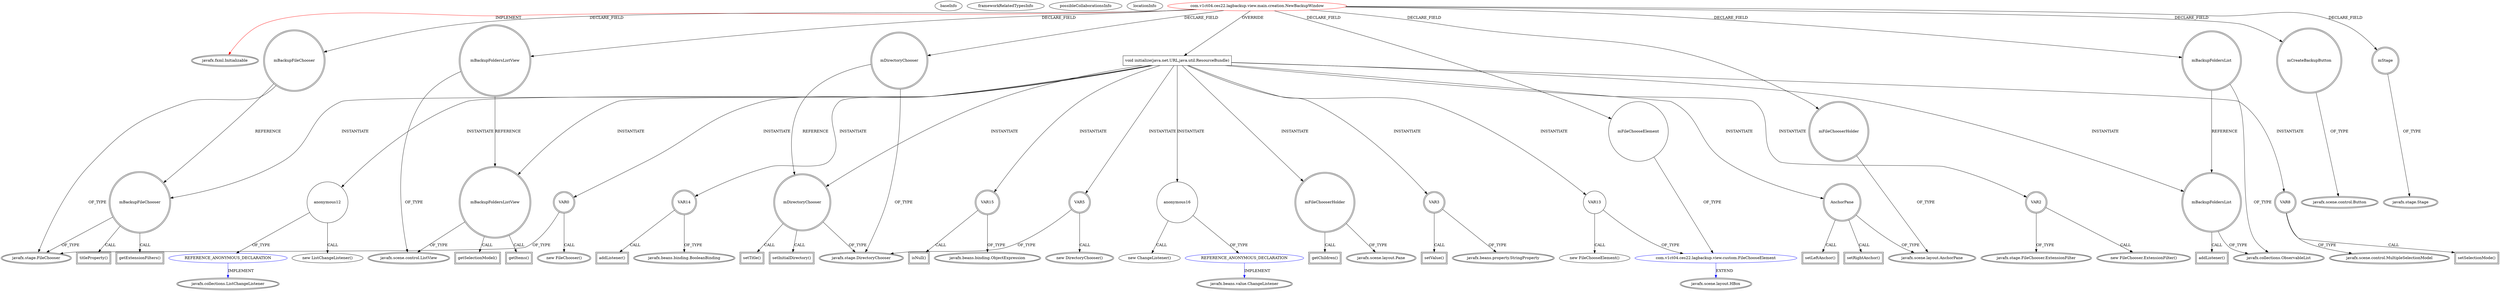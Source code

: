 digraph {
baseInfo[graphId=4639,category="extension_graph",isAnonymous=false,possibleRelation=true]
frameworkRelatedTypesInfo[0="javafx.fxml.Initializable"]
possibleCollaborationsInfo[0="4639~OVERRIDING_METHOD_DECLARATION-INSTANTIATION-FIELD_DECLARATION-~javafx.fxml.Initializable ~javafx.scene.layout.HBox ~false~false",1="4639~OVERRIDING_METHOD_DECLARATION-INSTANTIATION-~javafx.fxml.Initializable ~javafx.beans.value.ChangeListener ~false~true",2="4639~OVERRIDING_METHOD_DECLARATION-INSTANTIATION-~javafx.fxml.Initializable ~javafx.collections.ListChangeListener ~false~true"]
locationInfo[projectName="v1ct04-lagbackup",filePath="/v1ct04-lagbackup/lagbackup-master/src/com/v1ct04/ces22/lagbackup/view/main/creation/NewBackupWindow.java",contextSignature="NewBackupWindow",graphId="4639"]
0[label="com.v1ct04.ces22.lagbackup.view.main.creation.NewBackupWindow",vertexType="ROOT_CLIENT_CLASS_DECLARATION",isFrameworkType=false,color=red]
1[label="javafx.fxml.Initializable",vertexType="FRAMEWORK_INTERFACE_TYPE",isFrameworkType=true,peripheries=2]
2[label="mBackupFileChooser",vertexType="FIELD_DECLARATION",isFrameworkType=true,peripheries=2,shape=circle]
3[label="javafx.stage.FileChooser",vertexType="FRAMEWORK_CLASS_TYPE",isFrameworkType=true,peripheries=2]
4[label="mBackupFoldersList",vertexType="FIELD_DECLARATION",isFrameworkType=true,peripheries=2,shape=circle]
5[label="javafx.collections.ObservableList",vertexType="FRAMEWORK_INTERFACE_TYPE",isFrameworkType=true,peripheries=2]
6[label="mBackupFoldersListView",vertexType="FIELD_DECLARATION",isFrameworkType=true,peripheries=2,shape=circle]
7[label="javafx.scene.control.ListView",vertexType="FRAMEWORK_CLASS_TYPE",isFrameworkType=true,peripheries=2]
8[label="mCreateBackupButton",vertexType="FIELD_DECLARATION",isFrameworkType=true,peripheries=2,shape=circle]
9[label="javafx.scene.control.Button",vertexType="FRAMEWORK_CLASS_TYPE",isFrameworkType=true,peripheries=2]
10[label="mDirectoryChooser",vertexType="FIELD_DECLARATION",isFrameworkType=true,peripheries=2,shape=circle]
11[label="javafx.stage.DirectoryChooser",vertexType="FRAMEWORK_CLASS_TYPE",isFrameworkType=true,peripheries=2]
12[label="mFileChooseElement",vertexType="FIELD_DECLARATION",isFrameworkType=false,shape=circle]
13[label="com.v1ct04.ces22.lagbackup.view.custom.FileChooseElement",vertexType="REFERENCE_CLIENT_CLASS_DECLARATION",isFrameworkType=false,color=blue]
14[label="javafx.scene.layout.HBox",vertexType="FRAMEWORK_CLASS_TYPE",isFrameworkType=true,peripheries=2]
15[label="mFileChooserHolder",vertexType="FIELD_DECLARATION",isFrameworkType=true,peripheries=2,shape=circle]
16[label="javafx.scene.layout.AnchorPane",vertexType="FRAMEWORK_CLASS_TYPE",isFrameworkType=true,peripheries=2]
17[label="mStage",vertexType="FIELD_DECLARATION",isFrameworkType=true,peripheries=2,shape=circle]
18[label="javafx.stage.Stage",vertexType="FRAMEWORK_CLASS_TYPE",isFrameworkType=true,peripheries=2]
19[label="void initialize(java.net.URL,java.util.ResourceBundle)",vertexType="OVERRIDING_METHOD_DECLARATION",isFrameworkType=false,shape=box]
21[label="VAR0",vertexType="VARIABLE_EXPRESION",isFrameworkType=true,peripheries=2,shape=circle]
20[label="new FileChooser()",vertexType="CONSTRUCTOR_CALL",isFrameworkType=true,peripheries=2]
23[label="mBackupFileChooser",vertexType="VARIABLE_EXPRESION",isFrameworkType=true,peripheries=2,shape=circle]
24[label="getExtensionFilters()",vertexType="INSIDE_CALL",isFrameworkType=true,peripheries=2,shape=box]
27[label="VAR2",vertexType="VARIABLE_EXPRESION",isFrameworkType=true,peripheries=2,shape=circle]
28[label="javafx.stage.FileChooser.ExtensionFilter",vertexType="FRAMEWORK_CLASS_TYPE",isFrameworkType=true,peripheries=2]
26[label="new FileChooser.ExtensionFilter()",vertexType="CONSTRUCTOR_CALL",isFrameworkType=true,peripheries=2]
29[label="VAR3",vertexType="VARIABLE_EXPRESION",isFrameworkType=true,peripheries=2,shape=circle]
31[label="javafx.beans.property.StringProperty",vertexType="FRAMEWORK_CLASS_TYPE",isFrameworkType=true,peripheries=2]
30[label="setValue()",vertexType="INSIDE_CALL",isFrameworkType=true,peripheries=2,shape=box]
33[label="titleProperty()",vertexType="INSIDE_CALL",isFrameworkType=true,peripheries=2,shape=box]
35[label="VAR5",vertexType="VARIABLE_EXPRESION",isFrameworkType=true,peripheries=2,shape=circle]
34[label="new DirectoryChooser()",vertexType="CONSTRUCTOR_CALL",isFrameworkType=true,peripheries=2]
37[label="mDirectoryChooser",vertexType="VARIABLE_EXPRESION",isFrameworkType=true,peripheries=2,shape=circle]
38[label="setTitle()",vertexType="INSIDE_CALL",isFrameworkType=true,peripheries=2,shape=box]
41[label="setInitialDirectory()",vertexType="INSIDE_CALL",isFrameworkType=true,peripheries=2,shape=box]
42[label="VAR8",vertexType="VARIABLE_EXPRESION",isFrameworkType=true,peripheries=2,shape=circle]
44[label="javafx.scene.control.MultipleSelectionModel",vertexType="FRAMEWORK_CLASS_TYPE",isFrameworkType=true,peripheries=2]
43[label="setSelectionMode()",vertexType="INSIDE_CALL",isFrameworkType=true,peripheries=2,shape=box]
45[label="mBackupFoldersListView",vertexType="VARIABLE_EXPRESION",isFrameworkType=true,peripheries=2,shape=circle]
46[label="getSelectionModel()",vertexType="INSIDE_CALL",isFrameworkType=true,peripheries=2,shape=box]
49[label="getItems()",vertexType="INSIDE_CALL",isFrameworkType=true,peripheries=2,shape=box]
50[label="mBackupFoldersList",vertexType="VARIABLE_EXPRESION",isFrameworkType=true,peripheries=2,shape=circle]
51[label="addListener()",vertexType="INSIDE_CALL",isFrameworkType=true,peripheries=2,shape=box]
54[label="anonymous12",vertexType="VARIABLE_EXPRESION",isFrameworkType=false,shape=circle]
55[label="REFERENCE_ANONYMOUS_DECLARATION",vertexType="REFERENCE_ANONYMOUS_DECLARATION",isFrameworkType=false,color=blue]
56[label="javafx.collections.ListChangeListener",vertexType="FRAMEWORK_INTERFACE_TYPE",isFrameworkType=true,peripheries=2]
53[label="new ListChangeListener()",vertexType="CONSTRUCTOR_CALL",isFrameworkType=false]
58[label="VAR13",vertexType="VARIABLE_EXPRESION",isFrameworkType=false,shape=circle]
57[label="new FileChooseElement()",vertexType="CONSTRUCTOR_CALL",isFrameworkType=false]
60[label="VAR14",vertexType="VARIABLE_EXPRESION",isFrameworkType=true,peripheries=2,shape=circle]
62[label="javafx.beans.binding.BooleanBinding",vertexType="FRAMEWORK_CLASS_TYPE",isFrameworkType=true,peripheries=2]
61[label="addListener()",vertexType="INSIDE_CALL",isFrameworkType=true,peripheries=2,shape=box]
63[label="VAR15",vertexType="VARIABLE_EXPRESION",isFrameworkType=true,peripheries=2,shape=circle]
65[label="javafx.beans.binding.ObjectExpression",vertexType="FRAMEWORK_CLASS_TYPE",isFrameworkType=true,peripheries=2]
64[label="isNull()",vertexType="INSIDE_CALL",isFrameworkType=true,peripheries=2,shape=box]
67[label="anonymous16",vertexType="VARIABLE_EXPRESION",isFrameworkType=false,shape=circle]
68[label="REFERENCE_ANONYMOUS_DECLARATION",vertexType="REFERENCE_ANONYMOUS_DECLARATION",isFrameworkType=false,color=blue]
69[label="javafx.beans.value.ChangeListener",vertexType="FRAMEWORK_INTERFACE_TYPE",isFrameworkType=true,peripheries=2]
66[label="new ChangeListener()",vertexType="CONSTRUCTOR_CALL",isFrameworkType=false]
70[label="mFileChooserHolder",vertexType="VARIABLE_EXPRESION",isFrameworkType=true,peripheries=2,shape=circle]
72[label="javafx.scene.layout.Pane",vertexType="FRAMEWORK_CLASS_TYPE",isFrameworkType=true,peripheries=2]
71[label="getChildren()",vertexType="INSIDE_CALL",isFrameworkType=true,peripheries=2,shape=box]
73[label="AnchorPane",vertexType="VARIABLE_EXPRESION",isFrameworkType=true,peripheries=2,shape=circle]
74[label="setLeftAnchor()",vertexType="INSIDE_CALL",isFrameworkType=true,peripheries=2,shape=box]
77[label="setRightAnchor()",vertexType="INSIDE_CALL",isFrameworkType=true,peripheries=2,shape=box]
0->1[label="IMPLEMENT",color=red]
0->2[label="DECLARE_FIELD"]
2->3[label="OF_TYPE"]
0->4[label="DECLARE_FIELD"]
4->5[label="OF_TYPE"]
0->6[label="DECLARE_FIELD"]
6->7[label="OF_TYPE"]
0->8[label="DECLARE_FIELD"]
8->9[label="OF_TYPE"]
0->10[label="DECLARE_FIELD"]
10->11[label="OF_TYPE"]
0->12[label="DECLARE_FIELD"]
13->14[label="EXTEND",color=blue]
12->13[label="OF_TYPE"]
0->15[label="DECLARE_FIELD"]
15->16[label="OF_TYPE"]
0->17[label="DECLARE_FIELD"]
17->18[label="OF_TYPE"]
0->19[label="OVERRIDE"]
19->21[label="INSTANTIATE"]
21->3[label="OF_TYPE"]
21->20[label="CALL"]
19->23[label="INSTANTIATE"]
2->23[label="REFERENCE"]
23->3[label="OF_TYPE"]
23->24[label="CALL"]
19->27[label="INSTANTIATE"]
27->28[label="OF_TYPE"]
27->26[label="CALL"]
19->29[label="INSTANTIATE"]
29->31[label="OF_TYPE"]
29->30[label="CALL"]
23->33[label="CALL"]
19->35[label="INSTANTIATE"]
35->11[label="OF_TYPE"]
35->34[label="CALL"]
19->37[label="INSTANTIATE"]
10->37[label="REFERENCE"]
37->11[label="OF_TYPE"]
37->38[label="CALL"]
37->41[label="CALL"]
19->42[label="INSTANTIATE"]
42->44[label="OF_TYPE"]
42->43[label="CALL"]
19->45[label="INSTANTIATE"]
6->45[label="REFERENCE"]
45->7[label="OF_TYPE"]
45->46[label="CALL"]
45->49[label="CALL"]
19->50[label="INSTANTIATE"]
4->50[label="REFERENCE"]
50->5[label="OF_TYPE"]
50->51[label="CALL"]
19->54[label="INSTANTIATE"]
55->56[label="IMPLEMENT",color=blue]
54->55[label="OF_TYPE"]
54->53[label="CALL"]
19->58[label="INSTANTIATE"]
58->13[label="OF_TYPE"]
58->57[label="CALL"]
19->60[label="INSTANTIATE"]
60->62[label="OF_TYPE"]
60->61[label="CALL"]
19->63[label="INSTANTIATE"]
63->65[label="OF_TYPE"]
63->64[label="CALL"]
19->67[label="INSTANTIATE"]
68->69[label="IMPLEMENT",color=blue]
67->68[label="OF_TYPE"]
67->66[label="CALL"]
19->70[label="INSTANTIATE"]
70->72[label="OF_TYPE"]
70->71[label="CALL"]
19->73[label="INSTANTIATE"]
73->16[label="OF_TYPE"]
73->74[label="CALL"]
73->77[label="CALL"]
}
